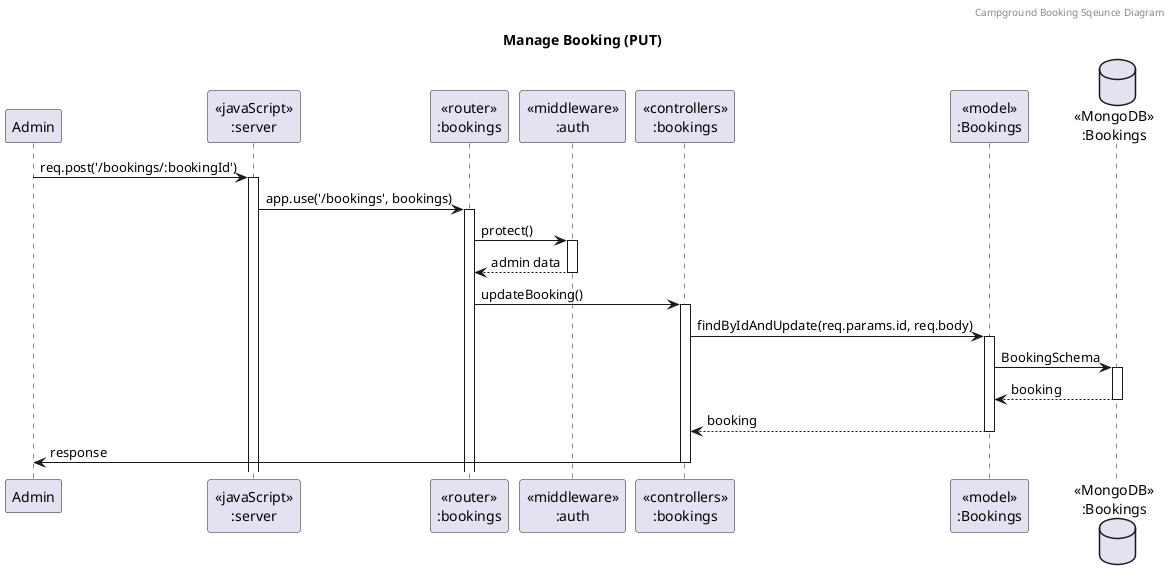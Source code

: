 @startuml Manage Booking (PUT)

header Campground Booking Sqeunce Diagram
title "Manage Booking (PUT)"

participant "Admin" as admin
participant "<<javaScript>>\n:server" as server
participant "<<router>>\n:bookings" as routerBookings
participant "<<middleware>>\n:auth" as middlewareAuth
participant "<<controllers>>\n:bookings" as controllersBookings
participant "<<model>>\n:Bookings" as BookingModel
database "<<MongoDB>>\n:Bookings" as BookingsDatabase

admin->server ++:req.post('/bookings/:bookingId')
server->routerBookings ++:app.use('/bookings', bookings)
routerBookings -> middlewareAuth ++:protect()
middlewareAuth --> routerBookings --:admin data
routerBookings -> controllersBookings ++:updateBooking()
controllersBookings -> BookingModel ++:findByIdAndUpdate(req.params.id, req.body)
BookingModel -> BookingsDatabase ++:BookingSchema
BookingsDatabase --> BookingModel --:booking
BookingModel --> controllersBookings --:booking
controllersBookings -> admin --:response

@enduml